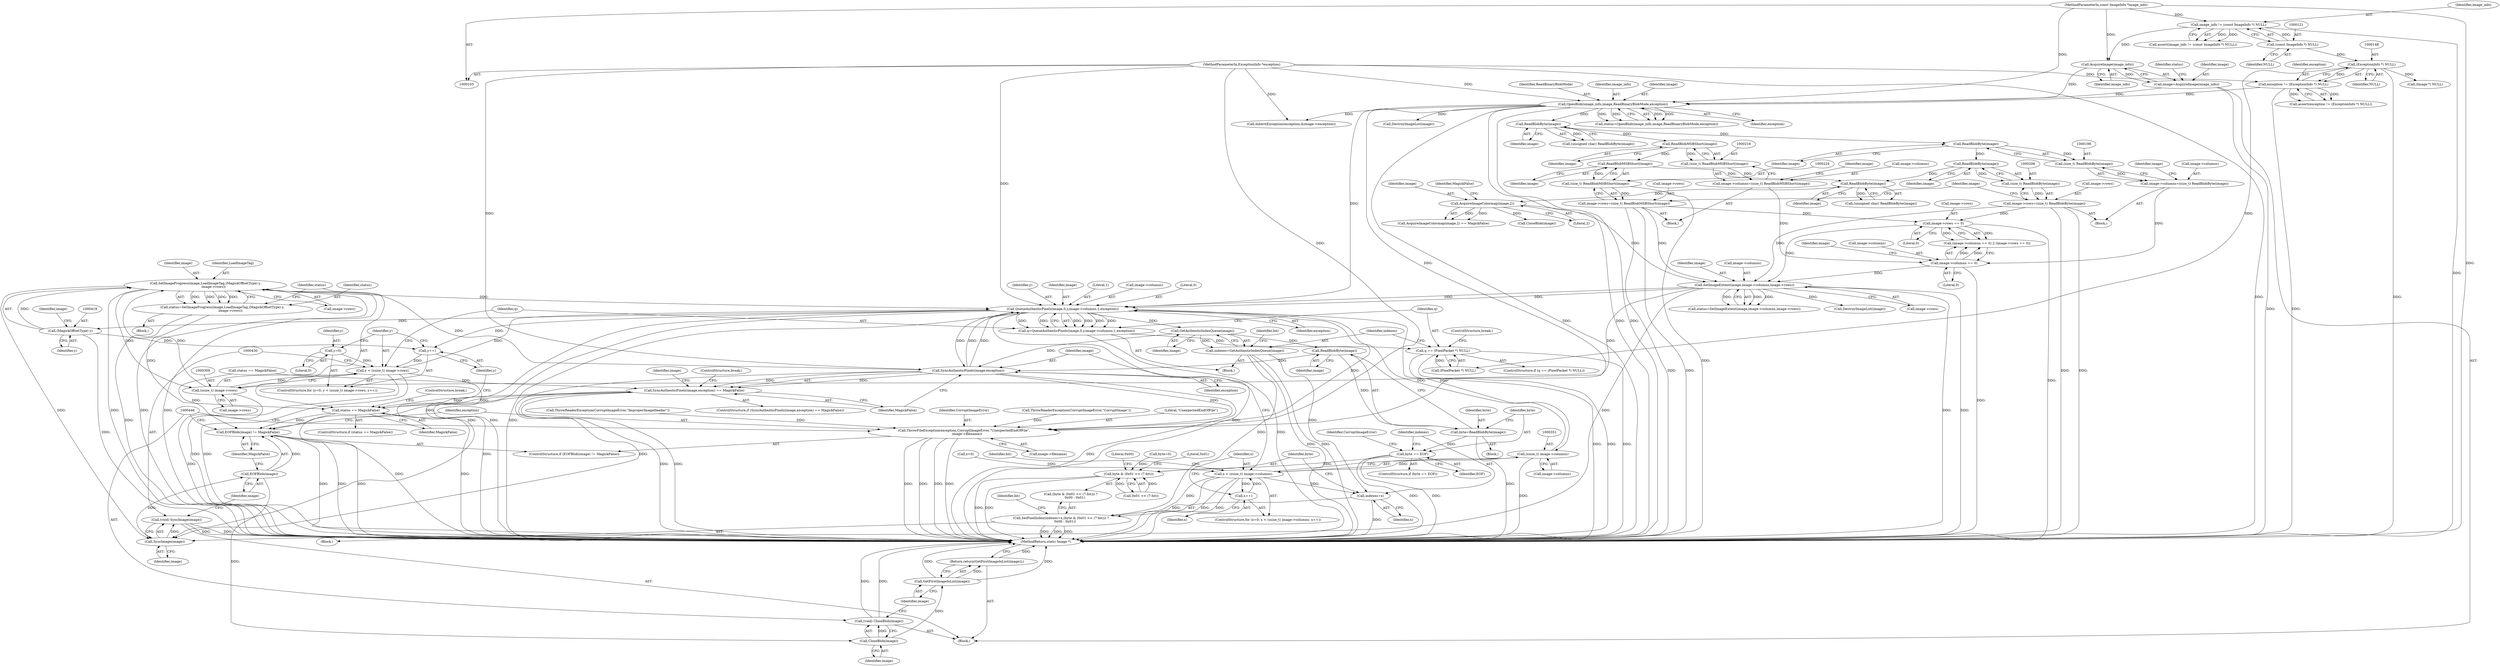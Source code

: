 digraph "0_ImageMagick_f6e9d0d9955e85bdd7540b251cd50d598dacc5e6_40@pointer" {
"1000415" [label="(Call,SetImageProgress(image,LoadImageTag,(MagickOffsetType) y,\n                image->rows))"];
"1000399" [label="(Call,SyncAuthenticPixels(image,exception))"];
"1000365" [label="(Call,ReadBlobByte(image))"];
"1000336" [label="(Call,GetAuthenticIndexQueue(image))"];
"1000318" [label="(Call,QueueAuthenticPixels(image,0,y,image->columns,1,exception))"];
"1000415" [label="(Call,SetImageProgress(image,LoadImageTag,(MagickOffsetType) y,\n                image->rows))"];
"1000418" [label="(Call,(MagickOffsetType) y)"];
"1000308" [label="(Call,(ssize_t) image->rows)"];
"1000280" [label="(Call,SetImageExtent(image,image->columns,image->rows))"];
"1000257" [label="(Call,AcquireImageColormap(image,2))"];
"1000246" [label="(Call,ReadBlobByte(image))"];
"1000225" [label="(Call,ReadBlobMSBShort(image))"];
"1000217" [label="(Call,ReadBlobMSBShort(image))"];
"1000184" [label="(Call,ReadBlobByte(image))"];
"1000162" [label="(Call,OpenBlob(image_info,image,ReadBinaryBlobMode,exception))"];
"1000158" [label="(Call,AcquireImage(image_info))"];
"1000118" [label="(Call,image_info != (const ImageInfo *) NULL)"];
"1000104" [label="(MethodParameterIn,const ImageInfo *image_info)"];
"1000120" [label="(Call,(const ImageInfo *) NULL)"];
"1000156" [label="(Call,image=AcquireImage(image_info))"];
"1000145" [label="(Call,exception != (ExceptionInfo *) NULL)"];
"1000105" [label="(MethodParameterIn,ExceptionInfo *exception)"];
"1000147" [label="(Call,(ExceptionInfo *) NULL)"];
"1000207" [label="(Call,ReadBlobByte(image))"];
"1000199" [label="(Call,ReadBlobByte(image))"];
"1000229" [label="(Call,image->columns == 0)"];
"1000193" [label="(Call,image->columns=(size_t) ReadBlobByte(image))"];
"1000197" [label="(Call,(size_t) ReadBlobByte(image))"];
"1000211" [label="(Call,image->columns=(size_t) ReadBlobMSBShort(image))"];
"1000215" [label="(Call,(size_t) ReadBlobMSBShort(image))"];
"1000234" [label="(Call,image->rows == 0)"];
"1000219" [label="(Call,image->rows=(size_t) ReadBlobMSBShort(image))"];
"1000223" [label="(Call,(size_t) ReadBlobMSBShort(image))"];
"1000201" [label="(Call,image->rows=(size_t) ReadBlobByte(image))"];
"1000205" [label="(Call,(size_t) ReadBlobByte(image))"];
"1000306" [label="(Call,y < (ssize_t) image->rows)"];
"1000303" [label="(Call,y=0)"];
"1000313" [label="(Call,y++)"];
"1000350" [label="(Call,(ssize_t) image->columns)"];
"1000316" [label="(Call,q=QueueAuthenticPixels(image,0,y,image->columns,1,exception))"];
"1000328" [label="(Call,q == (PixelPacket *) NULL)"];
"1000334" [label="(Call,indexes=GetAuthenticIndexQueue(image))"];
"1000374" [label="(Call,SetPixelIndex(indexes+x,(byte & (0x01 << (7-bit))) ?\n        0x00 : 0x01))"];
"1000375" [label="(Call,indexes+x)"];
"1000363" [label="(Call,byte=ReadBlobByte(image))"];
"1000368" [label="(Call,byte == EOF)"];
"1000379" [label="(Call,byte & (0x01 << (7-bit)))"];
"1000398" [label="(Call,SyncAuthenticPixels(image,exception) == MagickFalse)"];
"1000425" [label="(Call,status == MagickFalse)"];
"1000434" [label="(Call,EOFBlob(image) != MagickFalse)"];
"1000413" [label="(Call,status=SetImageProgress(image,LoadImageTag,(MagickOffsetType) y,\n                image->rows))"];
"1000431" [label="(Call,SyncImage(image))"];
"1000429" [label="(Call,(void) SyncImage(image))"];
"1000435" [label="(Call,EOFBlob(image))"];
"1000447" [label="(Call,CloseBlob(image))"];
"1000445" [label="(Call,(void) CloseBlob(image))"];
"1000450" [label="(Call,GetFirstImageInList(image))"];
"1000449" [label="(Return,return(GetFirstImageInList(image));)"];
"1000438" [label="(Call,ThrowFileException(exception,CorruptImageError,\"UnexpectedEndOfFile\",\n      image->filename))"];
"1000348" [label="(Call,x < (ssize_t) image->columns)"];
"1000355" [label="(Call,x++)"];
"1000369" [label="(Identifier,byte)"];
"1000325" [label="(Literal,1)"];
"1000157" [label="(Identifier,image)"];
"1000441" [label="(Literal,\"UnexpectedEndOfFile\")"];
"1000448" [label="(Identifier,image)"];
"1000362" [label="(Block,)"];
"1000221" [label="(Identifier,image)"];
"1000239" [label="(Call,ThrowReaderException(CorruptImageError,\"ImproperImageHeader\"))"];
"1000303" [label="(Call,y=0)"];
"1000317" [label="(Identifier,q)"];
"1000413" [label="(Call,status=SetImageProgress(image,LoadImageTag,(MagickOffsetType) y,\n                image->rows))"];
"1000273" [label="(Call,CloseBlob(image))"];
"1000193" [label="(Call,image->columns=(size_t) ReadBlobByte(image))"];
"1000420" [label="(Identifier,y)"];
"1000165" [label="(Identifier,ReadBinaryBlobMode)"];
"1000174" [label="(Call,DestroyImageList(image))"];
"1000368" [label="(Call,byte == EOF)"];
"1000230" [label="(Call,image->columns)"];
"1000322" [label="(Call,image->columns)"];
"1000345" [label="(Call,x=0)"];
"1000415" [label="(Call,SetImageProgress(image,LoadImageTag,(MagickOffsetType) y,\n                image->rows))"];
"1000235" [label="(Call,image->rows)"];
"1000247" [label="(Identifier,image)"];
"1000341" [label="(Call,byte=0)"];
"1000320" [label="(Literal,0)"];
"1000147" [label="(Call,(ExceptionInfo *) NULL)"];
"1000339" [label="(Identifier,bit)"];
"1000185" [label="(Identifier,image)"];
"1000194" [label="(Call,image->columns)"];
"1000208" [label="(Identifier,image)"];
"1000118" [label="(Call,image_info != (const ImageInfo *) NULL)"];
"1000389" [label="(Identifier,bit)"];
"1000182" [label="(Call,(unsigned char) ReadBlobByte(image))"];
"1000218" [label="(Identifier,image)"];
"1000223" [label="(Call,(size_t) ReadBlobMSBShort(image))"];
"1000162" [label="(Call,OpenBlob(image_info,image,ReadBinaryBlobMode,exception))"];
"1000402" [label="(Identifier,MagickFalse)"];
"1000445" [label="(Call,(void) CloseBlob(image))"];
"1000452" [label="(MethodReturn,static Image *)"];
"1000360" [label="(Identifier,bit)"];
"1000321" [label="(Identifier,y)"];
"1000160" [label="(Call,status=OpenBlob(image_info,image,ReadBinaryBlobMode,exception))"];
"1000217" [label="(Call,ReadBlobMSBShort(image))"];
"1000260" [label="(Identifier,MagickFalse)"];
"1000315" [label="(Block,)"];
"1000285" [label="(Call,image->rows)"];
"1000104" [label="(MethodParameterIn,const ImageInfo *image_info)"];
"1000161" [label="(Identifier,status)"];
"1000449" [label="(Return,return(GetFirstImageInList(image));)"];
"1000437" [label="(Identifier,MagickFalse)"];
"1000215" [label="(Call,(size_t) ReadBlobMSBShort(image))"];
"1000418" [label="(Call,(MagickOffsetType) y)"];
"1000212" [label="(Call,image->columns)"];
"1000225" [label="(Call,ReadBlobMSBShort(image))"];
"1000307" [label="(Identifier,y)"];
"1000281" [label="(Identifier,image)"];
"1000376" [label="(Identifier,indexes)"];
"1000365" [label="(Call,ReadBlobByte(image))"];
"1000318" [label="(Call,QueueAuthenticPixels(image,0,y,image->columns,1,exception))"];
"1000282" [label="(Call,image->columns)"];
"1000164" [label="(Identifier,image)"];
"1000403" [label="(ControlStructure,break;)"];
"1000156" [label="(Call,image=AcquireImage(image_info))"];
"1000375" [label="(Call,indexes+x)"];
"1000334" [label="(Call,indexes=GetAuthenticIndexQueue(image))"];
"1000421" [label="(Call,image->rows)"];
"1000203" [label="(Identifier,image)"];
"1000377" [label="(Identifier,x)"];
"1000192" [label="(Block,)"];
"1000205" [label="(Call,(size_t) ReadBlobByte(image))"];
"1000364" [label="(Identifier,byte)"];
"1000256" [label="(Call,AcquireImageColormap(image,2) == MagickFalse)"];
"1000158" [label="(Call,AcquireImage(image_info))"];
"1000236" [label="(Identifier,image)"];
"1000379" [label="(Call,byte & (0x01 << (7-bit)))"];
"1000436" [label="(Identifier,image)"];
"1000349" [label="(Identifier,x)"];
"1000202" [label="(Call,image->rows)"];
"1000149" [label="(Identifier,NULL)"];
"1000122" [label="(Identifier,NULL)"];
"1000210" [label="(Block,)"];
"1000330" [label="(Call,(PixelPacket *) NULL)"];
"1000438" [label="(Call,ThrowFileException(exception,CorruptImageError,\"UnexpectedEndOfFile\",\n      image->filename))"];
"1000450" [label="(Call,GetFirstImageInList(image))"];
"1000428" [label="(ControlStructure,break;)"];
"1000278" [label="(Call,status=SetImageExtent(image,image->columns,image->rows))"];
"1000258" [label="(Identifier,image)"];
"1000387" [label="(Literal,0x01)"];
"1000344" [label="(ControlStructure,for (x=0; x < (ssize_t) image->columns; x++))"];
"1000201" [label="(Call,image->rows=(size_t) ReadBlobByte(image))"];
"1000146" [label="(Identifier,exception)"];
"1000380" [label="(Identifier,byte)"];
"1000366" [label="(Identifier,image)"];
"1000228" [label="(Call,(image->columns == 0) || (image->rows == 0))"];
"1000219" [label="(Call,image->rows=(size_t) ReadBlobMSBShort(image))"];
"1000117" [label="(Call,assert(image_info != (const ImageInfo *) NULL))"];
"1000422" [label="(Identifier,image)"];
"1000374" [label="(Call,SetPixelIndex(indexes+x,(byte & (0x01 << (7-bit))) ?\n        0x00 : 0x01))"];
"1000442" [label="(Call,image->filename)"];
"1000229" [label="(Call,image->columns == 0)"];
"1000316" [label="(Call,q=QueueAuthenticPixels(image,0,y,image->columns,1,exception))"];
"1000246" [label="(Call,ReadBlobByte(image))"];
"1000431" [label="(Call,SyncImage(image))"];
"1000314" [label="(Identifier,y)"];
"1000326" [label="(Identifier,exception)"];
"1000120" [label="(Call,(const ImageInfo *) NULL)"];
"1000414" [label="(Identifier,status)"];
"1000305" [label="(Literal,0)"];
"1000432" [label="(Identifier,image)"];
"1000163" [label="(Identifier,image_info)"];
"1000231" [label="(Identifier,image)"];
"1000159" [label="(Identifier,image_info)"];
"1000424" [label="(ControlStructure,if (status == MagickFalse))"];
"1000327" [label="(ControlStructure,if (q == (PixelPacket *) NULL))"];
"1000302" [label="(ControlStructure,for (y=0; y < (ssize_t) image->rows; y++))"];
"1000426" [label="(Identifier,status)"];
"1000259" [label="(Literal,2)"];
"1000336" [label="(Call,GetAuthenticIndexQueue(image))"];
"1000238" [label="(Literal,0)"];
"1000328" [label="(Call,q == (PixelPacket *) NULL)"];
"1000372" [label="(Identifier,CorruptImageError)"];
"1000381" [label="(Call,0x01 << (7-bit))"];
"1000427" [label="(Identifier,MagickFalse)"];
"1000440" [label="(Identifier,CorruptImageError)"];
"1000337" [label="(Identifier,image)"];
"1000119" [label="(Identifier,image_info)"];
"1000434" [label="(Call,EOFBlob(image) != MagickFalse)"];
"1000398" [label="(Call,SyncAuthenticPixels(image,exception) == MagickFalse)"];
"1000280" [label="(Call,SetImageExtent(image,image->columns,image->rows))"];
"1000352" [label="(Call,image->columns)"];
"1000370" [label="(Identifier,EOF)"];
"1000386" [label="(Literal,0x00)"];
"1000257" [label="(Call,AcquireImageColormap(image,2))"];
"1000397" [label="(ControlStructure,if (SyncAuthenticPixels(image,exception) == MagickFalse))"];
"1000451" [label="(Identifier,image)"];
"1000447" [label="(Call,CloseBlob(image))"];
"1000300" [label="(Call,DestroyImageList(image))"];
"1000350" [label="(Call,(ssize_t) image->columns)"];
"1000233" [label="(Literal,0)"];
"1000211" [label="(Call,image->columns=(size_t) ReadBlobMSBShort(image))"];
"1000401" [label="(Identifier,exception)"];
"1000106" [label="(Block,)"];
"1000166" [label="(Identifier,exception)"];
"1000184" [label="(Call,ReadBlobByte(image))"];
"1000429" [label="(Call,(void) SyncImage(image))"];
"1000333" [label="(ControlStructure,break;)"];
"1000329" [label="(Identifier,q)"];
"1000226" [label="(Identifier,image)"];
"1000355" [label="(Call,x++)"];
"1000367" [label="(ControlStructure,if (byte == EOF))"];
"1000304" [label="(Identifier,y)"];
"1000425" [label="(Call,status == MagickFalse)"];
"1000433" [label="(ControlStructure,if (EOFBlob(image) != MagickFalse))"];
"1000439" [label="(Identifier,exception)"];
"1000145" [label="(Call,exception != (ExceptionInfo *) NULL)"];
"1000199" [label="(Call,ReadBlobByte(image))"];
"1000289" [label="(Call,status == MagickFalse)"];
"1000306" [label="(Call,y < (ssize_t) image->rows)"];
"1000144" [label="(Call,assert(exception != (ExceptionInfo *) NULL))"];
"1000177" [label="(Call,(Image *) NULL)"];
"1000399" [label="(Call,SyncAuthenticPixels(image,exception))"];
"1000357" [label="(Block,)"];
"1000234" [label="(Call,image->rows == 0)"];
"1000356" [label="(Identifier,x)"];
"1000417" [label="(Identifier,LoadImageTag)"];
"1000200" [label="(Identifier,image)"];
"1000313" [label="(Call,y++)"];
"1000220" [label="(Call,image->rows)"];
"1000310" [label="(Call,image->rows)"];
"1000207" [label="(Call,ReadBlobByte(image))"];
"1000293" [label="(Call,InheritException(exception,&image->exception))"];
"1000416" [label="(Identifier,image)"];
"1000371" [label="(Call,ThrowReaderException(CorruptImageError,\"CorruptImage\"))"];
"1000244" [label="(Call,(unsigned char) ReadBlobByte(image))"];
"1000412" [label="(Block,)"];
"1000363" [label="(Call,byte=ReadBlobByte(image))"];
"1000197" [label="(Call,(size_t) ReadBlobByte(image))"];
"1000378" [label="(Call,(byte & (0x01 << (7-bit))) ?\n        0x00 : 0x01)"];
"1000435" [label="(Call,EOFBlob(image))"];
"1000400" [label="(Identifier,image)"];
"1000407" [label="(Identifier,image)"];
"1000319" [label="(Identifier,image)"];
"1000105" [label="(MethodParameterIn,ExceptionInfo *exception)"];
"1000308" [label="(Call,(ssize_t) image->rows)"];
"1000335" [label="(Identifier,indexes)"];
"1000348" [label="(Call,x < (ssize_t) image->columns)"];
"1000415" -> "1000413"  [label="AST: "];
"1000415" -> "1000421"  [label="CFG: "];
"1000416" -> "1000415"  [label="AST: "];
"1000417" -> "1000415"  [label="AST: "];
"1000418" -> "1000415"  [label="AST: "];
"1000421" -> "1000415"  [label="AST: "];
"1000413" -> "1000415"  [label="CFG: "];
"1000415" -> "1000452"  [label="DDG: "];
"1000415" -> "1000452"  [label="DDG: "];
"1000415" -> "1000452"  [label="DDG: "];
"1000415" -> "1000308"  [label="DDG: "];
"1000415" -> "1000318"  [label="DDG: "];
"1000415" -> "1000413"  [label="DDG: "];
"1000415" -> "1000413"  [label="DDG: "];
"1000415" -> "1000413"  [label="DDG: "];
"1000415" -> "1000413"  [label="DDG: "];
"1000399" -> "1000415"  [label="DDG: "];
"1000418" -> "1000415"  [label="DDG: "];
"1000308" -> "1000415"  [label="DDG: "];
"1000415" -> "1000431"  [label="DDG: "];
"1000399" -> "1000398"  [label="AST: "];
"1000399" -> "1000401"  [label="CFG: "];
"1000400" -> "1000399"  [label="AST: "];
"1000401" -> "1000399"  [label="AST: "];
"1000402" -> "1000399"  [label="CFG: "];
"1000399" -> "1000452"  [label="DDG: "];
"1000399" -> "1000318"  [label="DDG: "];
"1000399" -> "1000318"  [label="DDG: "];
"1000399" -> "1000398"  [label="DDG: "];
"1000399" -> "1000398"  [label="DDG: "];
"1000365" -> "1000399"  [label="DDG: "];
"1000336" -> "1000399"  [label="DDG: "];
"1000318" -> "1000399"  [label="DDG: "];
"1000105" -> "1000399"  [label="DDG: "];
"1000399" -> "1000431"  [label="DDG: "];
"1000399" -> "1000438"  [label="DDG: "];
"1000365" -> "1000363"  [label="AST: "];
"1000365" -> "1000366"  [label="CFG: "];
"1000366" -> "1000365"  [label="AST: "];
"1000363" -> "1000365"  [label="CFG: "];
"1000365" -> "1000363"  [label="DDG: "];
"1000336" -> "1000365"  [label="DDG: "];
"1000336" -> "1000334"  [label="AST: "];
"1000336" -> "1000337"  [label="CFG: "];
"1000337" -> "1000336"  [label="AST: "];
"1000334" -> "1000336"  [label="CFG: "];
"1000336" -> "1000334"  [label="DDG: "];
"1000318" -> "1000336"  [label="DDG: "];
"1000318" -> "1000316"  [label="AST: "];
"1000318" -> "1000326"  [label="CFG: "];
"1000319" -> "1000318"  [label="AST: "];
"1000320" -> "1000318"  [label="AST: "];
"1000321" -> "1000318"  [label="AST: "];
"1000322" -> "1000318"  [label="AST: "];
"1000325" -> "1000318"  [label="AST: "];
"1000326" -> "1000318"  [label="AST: "];
"1000316" -> "1000318"  [label="CFG: "];
"1000318" -> "1000452"  [label="DDG: "];
"1000318" -> "1000452"  [label="DDG: "];
"1000318" -> "1000452"  [label="DDG: "];
"1000318" -> "1000313"  [label="DDG: "];
"1000318" -> "1000316"  [label="DDG: "];
"1000318" -> "1000316"  [label="DDG: "];
"1000318" -> "1000316"  [label="DDG: "];
"1000318" -> "1000316"  [label="DDG: "];
"1000318" -> "1000316"  [label="DDG: "];
"1000318" -> "1000316"  [label="DDG: "];
"1000280" -> "1000318"  [label="DDG: "];
"1000280" -> "1000318"  [label="DDG: "];
"1000306" -> "1000318"  [label="DDG: "];
"1000350" -> "1000318"  [label="DDG: "];
"1000162" -> "1000318"  [label="DDG: "];
"1000105" -> "1000318"  [label="DDG: "];
"1000318" -> "1000350"  [label="DDG: "];
"1000318" -> "1000418"  [label="DDG: "];
"1000318" -> "1000431"  [label="DDG: "];
"1000318" -> "1000438"  [label="DDG: "];
"1000418" -> "1000420"  [label="CFG: "];
"1000419" -> "1000418"  [label="AST: "];
"1000420" -> "1000418"  [label="AST: "];
"1000422" -> "1000418"  [label="CFG: "];
"1000418" -> "1000452"  [label="DDG: "];
"1000418" -> "1000313"  [label="DDG: "];
"1000308" -> "1000306"  [label="AST: "];
"1000308" -> "1000310"  [label="CFG: "];
"1000309" -> "1000308"  [label="AST: "];
"1000310" -> "1000308"  [label="AST: "];
"1000306" -> "1000308"  [label="CFG: "];
"1000308" -> "1000452"  [label="DDG: "];
"1000308" -> "1000306"  [label="DDG: "];
"1000280" -> "1000308"  [label="DDG: "];
"1000280" -> "1000278"  [label="AST: "];
"1000280" -> "1000285"  [label="CFG: "];
"1000281" -> "1000280"  [label="AST: "];
"1000282" -> "1000280"  [label="AST: "];
"1000285" -> "1000280"  [label="AST: "];
"1000278" -> "1000280"  [label="CFG: "];
"1000280" -> "1000452"  [label="DDG: "];
"1000280" -> "1000452"  [label="DDG: "];
"1000280" -> "1000278"  [label="DDG: "];
"1000280" -> "1000278"  [label="DDG: "];
"1000280" -> "1000278"  [label="DDG: "];
"1000257" -> "1000280"  [label="DDG: "];
"1000229" -> "1000280"  [label="DDG: "];
"1000234" -> "1000280"  [label="DDG: "];
"1000219" -> "1000280"  [label="DDG: "];
"1000201" -> "1000280"  [label="DDG: "];
"1000280" -> "1000300"  [label="DDG: "];
"1000280" -> "1000431"  [label="DDG: "];
"1000257" -> "1000256"  [label="AST: "];
"1000257" -> "1000259"  [label="CFG: "];
"1000258" -> "1000257"  [label="AST: "];
"1000259" -> "1000257"  [label="AST: "];
"1000260" -> "1000257"  [label="CFG: "];
"1000257" -> "1000256"  [label="DDG: "];
"1000257" -> "1000256"  [label="DDG: "];
"1000246" -> "1000257"  [label="DDG: "];
"1000257" -> "1000273"  [label="DDG: "];
"1000246" -> "1000244"  [label="AST: "];
"1000246" -> "1000247"  [label="CFG: "];
"1000247" -> "1000246"  [label="AST: "];
"1000244" -> "1000246"  [label="CFG: "];
"1000246" -> "1000244"  [label="DDG: "];
"1000225" -> "1000246"  [label="DDG: "];
"1000207" -> "1000246"  [label="DDG: "];
"1000225" -> "1000223"  [label="AST: "];
"1000225" -> "1000226"  [label="CFG: "];
"1000226" -> "1000225"  [label="AST: "];
"1000223" -> "1000225"  [label="CFG: "];
"1000225" -> "1000223"  [label="DDG: "];
"1000217" -> "1000225"  [label="DDG: "];
"1000217" -> "1000215"  [label="AST: "];
"1000217" -> "1000218"  [label="CFG: "];
"1000218" -> "1000217"  [label="AST: "];
"1000215" -> "1000217"  [label="CFG: "];
"1000217" -> "1000215"  [label="DDG: "];
"1000184" -> "1000217"  [label="DDG: "];
"1000184" -> "1000182"  [label="AST: "];
"1000184" -> "1000185"  [label="CFG: "];
"1000185" -> "1000184"  [label="AST: "];
"1000182" -> "1000184"  [label="CFG: "];
"1000184" -> "1000182"  [label="DDG: "];
"1000162" -> "1000184"  [label="DDG: "];
"1000184" -> "1000199"  [label="DDG: "];
"1000162" -> "1000160"  [label="AST: "];
"1000162" -> "1000166"  [label="CFG: "];
"1000163" -> "1000162"  [label="AST: "];
"1000164" -> "1000162"  [label="AST: "];
"1000165" -> "1000162"  [label="AST: "];
"1000166" -> "1000162"  [label="AST: "];
"1000160" -> "1000162"  [label="CFG: "];
"1000162" -> "1000452"  [label="DDG: "];
"1000162" -> "1000452"  [label="DDG: "];
"1000162" -> "1000452"  [label="DDG: "];
"1000162" -> "1000160"  [label="DDG: "];
"1000162" -> "1000160"  [label="DDG: "];
"1000162" -> "1000160"  [label="DDG: "];
"1000162" -> "1000160"  [label="DDG: "];
"1000158" -> "1000162"  [label="DDG: "];
"1000104" -> "1000162"  [label="DDG: "];
"1000156" -> "1000162"  [label="DDG: "];
"1000145" -> "1000162"  [label="DDG: "];
"1000105" -> "1000162"  [label="DDG: "];
"1000162" -> "1000174"  [label="DDG: "];
"1000162" -> "1000293"  [label="DDG: "];
"1000162" -> "1000438"  [label="DDG: "];
"1000158" -> "1000156"  [label="AST: "];
"1000158" -> "1000159"  [label="CFG: "];
"1000159" -> "1000158"  [label="AST: "];
"1000156" -> "1000158"  [label="CFG: "];
"1000158" -> "1000156"  [label="DDG: "];
"1000118" -> "1000158"  [label="DDG: "];
"1000104" -> "1000158"  [label="DDG: "];
"1000118" -> "1000117"  [label="AST: "];
"1000118" -> "1000120"  [label="CFG: "];
"1000119" -> "1000118"  [label="AST: "];
"1000120" -> "1000118"  [label="AST: "];
"1000117" -> "1000118"  [label="CFG: "];
"1000118" -> "1000452"  [label="DDG: "];
"1000118" -> "1000117"  [label="DDG: "];
"1000118" -> "1000117"  [label="DDG: "];
"1000104" -> "1000118"  [label="DDG: "];
"1000120" -> "1000118"  [label="DDG: "];
"1000104" -> "1000103"  [label="AST: "];
"1000104" -> "1000452"  [label="DDG: "];
"1000120" -> "1000122"  [label="CFG: "];
"1000121" -> "1000120"  [label="AST: "];
"1000122" -> "1000120"  [label="AST: "];
"1000120" -> "1000147"  [label="DDG: "];
"1000156" -> "1000106"  [label="AST: "];
"1000157" -> "1000156"  [label="AST: "];
"1000161" -> "1000156"  [label="CFG: "];
"1000156" -> "1000452"  [label="DDG: "];
"1000145" -> "1000144"  [label="AST: "];
"1000145" -> "1000147"  [label="CFG: "];
"1000146" -> "1000145"  [label="AST: "];
"1000147" -> "1000145"  [label="AST: "];
"1000144" -> "1000145"  [label="CFG: "];
"1000145" -> "1000452"  [label="DDG: "];
"1000145" -> "1000144"  [label="DDG: "];
"1000145" -> "1000144"  [label="DDG: "];
"1000105" -> "1000145"  [label="DDG: "];
"1000147" -> "1000145"  [label="DDG: "];
"1000105" -> "1000103"  [label="AST: "];
"1000105" -> "1000452"  [label="DDG: "];
"1000105" -> "1000293"  [label="DDG: "];
"1000105" -> "1000438"  [label="DDG: "];
"1000147" -> "1000149"  [label="CFG: "];
"1000148" -> "1000147"  [label="AST: "];
"1000149" -> "1000147"  [label="AST: "];
"1000147" -> "1000452"  [label="DDG: "];
"1000147" -> "1000177"  [label="DDG: "];
"1000147" -> "1000330"  [label="DDG: "];
"1000207" -> "1000205"  [label="AST: "];
"1000207" -> "1000208"  [label="CFG: "];
"1000208" -> "1000207"  [label="AST: "];
"1000205" -> "1000207"  [label="CFG: "];
"1000207" -> "1000205"  [label="DDG: "];
"1000199" -> "1000207"  [label="DDG: "];
"1000199" -> "1000197"  [label="AST: "];
"1000199" -> "1000200"  [label="CFG: "];
"1000200" -> "1000199"  [label="AST: "];
"1000197" -> "1000199"  [label="CFG: "];
"1000199" -> "1000197"  [label="DDG: "];
"1000229" -> "1000228"  [label="AST: "];
"1000229" -> "1000233"  [label="CFG: "];
"1000230" -> "1000229"  [label="AST: "];
"1000233" -> "1000229"  [label="AST: "];
"1000236" -> "1000229"  [label="CFG: "];
"1000228" -> "1000229"  [label="CFG: "];
"1000229" -> "1000452"  [label="DDG: "];
"1000229" -> "1000228"  [label="DDG: "];
"1000229" -> "1000228"  [label="DDG: "];
"1000193" -> "1000229"  [label="DDG: "];
"1000211" -> "1000229"  [label="DDG: "];
"1000193" -> "1000192"  [label="AST: "];
"1000193" -> "1000197"  [label="CFG: "];
"1000194" -> "1000193"  [label="AST: "];
"1000197" -> "1000193"  [label="AST: "];
"1000203" -> "1000193"  [label="CFG: "];
"1000197" -> "1000193"  [label="DDG: "];
"1000198" -> "1000197"  [label="AST: "];
"1000211" -> "1000210"  [label="AST: "];
"1000211" -> "1000215"  [label="CFG: "];
"1000212" -> "1000211"  [label="AST: "];
"1000215" -> "1000211"  [label="AST: "];
"1000221" -> "1000211"  [label="CFG: "];
"1000215" -> "1000211"  [label="DDG: "];
"1000216" -> "1000215"  [label="AST: "];
"1000234" -> "1000228"  [label="AST: "];
"1000234" -> "1000238"  [label="CFG: "];
"1000235" -> "1000234"  [label="AST: "];
"1000238" -> "1000234"  [label="AST: "];
"1000228" -> "1000234"  [label="CFG: "];
"1000234" -> "1000452"  [label="DDG: "];
"1000234" -> "1000228"  [label="DDG: "];
"1000234" -> "1000228"  [label="DDG: "];
"1000219" -> "1000234"  [label="DDG: "];
"1000201" -> "1000234"  [label="DDG: "];
"1000219" -> "1000210"  [label="AST: "];
"1000219" -> "1000223"  [label="CFG: "];
"1000220" -> "1000219"  [label="AST: "];
"1000223" -> "1000219"  [label="AST: "];
"1000231" -> "1000219"  [label="CFG: "];
"1000219" -> "1000452"  [label="DDG: "];
"1000219" -> "1000452"  [label="DDG: "];
"1000223" -> "1000219"  [label="DDG: "];
"1000224" -> "1000223"  [label="AST: "];
"1000223" -> "1000452"  [label="DDG: "];
"1000201" -> "1000192"  [label="AST: "];
"1000201" -> "1000205"  [label="CFG: "];
"1000202" -> "1000201"  [label="AST: "];
"1000205" -> "1000201"  [label="AST: "];
"1000231" -> "1000201"  [label="CFG: "];
"1000201" -> "1000452"  [label="DDG: "];
"1000201" -> "1000452"  [label="DDG: "];
"1000205" -> "1000201"  [label="DDG: "];
"1000206" -> "1000205"  [label="AST: "];
"1000306" -> "1000302"  [label="AST: "];
"1000307" -> "1000306"  [label="AST: "];
"1000317" -> "1000306"  [label="CFG: "];
"1000430" -> "1000306"  [label="CFG: "];
"1000306" -> "1000452"  [label="DDG: "];
"1000306" -> "1000452"  [label="DDG: "];
"1000306" -> "1000452"  [label="DDG: "];
"1000303" -> "1000306"  [label="DDG: "];
"1000313" -> "1000306"  [label="DDG: "];
"1000303" -> "1000302"  [label="AST: "];
"1000303" -> "1000305"  [label="CFG: "];
"1000304" -> "1000303"  [label="AST: "];
"1000305" -> "1000303"  [label="AST: "];
"1000307" -> "1000303"  [label="CFG: "];
"1000313" -> "1000302"  [label="AST: "];
"1000313" -> "1000314"  [label="CFG: "];
"1000314" -> "1000313"  [label="AST: "];
"1000307" -> "1000313"  [label="CFG: "];
"1000350" -> "1000348"  [label="AST: "];
"1000350" -> "1000352"  [label="CFG: "];
"1000351" -> "1000350"  [label="AST: "];
"1000352" -> "1000350"  [label="AST: "];
"1000348" -> "1000350"  [label="CFG: "];
"1000350" -> "1000452"  [label="DDG: "];
"1000350" -> "1000348"  [label="DDG: "];
"1000316" -> "1000315"  [label="AST: "];
"1000317" -> "1000316"  [label="AST: "];
"1000329" -> "1000316"  [label="CFG: "];
"1000316" -> "1000452"  [label="DDG: "];
"1000316" -> "1000328"  [label="DDG: "];
"1000328" -> "1000327"  [label="AST: "];
"1000328" -> "1000330"  [label="CFG: "];
"1000329" -> "1000328"  [label="AST: "];
"1000330" -> "1000328"  [label="AST: "];
"1000333" -> "1000328"  [label="CFG: "];
"1000335" -> "1000328"  [label="CFG: "];
"1000328" -> "1000452"  [label="DDG: "];
"1000328" -> "1000452"  [label="DDG: "];
"1000328" -> "1000452"  [label="DDG: "];
"1000330" -> "1000328"  [label="DDG: "];
"1000334" -> "1000315"  [label="AST: "];
"1000335" -> "1000334"  [label="AST: "];
"1000339" -> "1000334"  [label="CFG: "];
"1000334" -> "1000452"  [label="DDG: "];
"1000334" -> "1000452"  [label="DDG: "];
"1000334" -> "1000374"  [label="DDG: "];
"1000334" -> "1000375"  [label="DDG: "];
"1000374" -> "1000357"  [label="AST: "];
"1000374" -> "1000378"  [label="CFG: "];
"1000375" -> "1000374"  [label="AST: "];
"1000378" -> "1000374"  [label="AST: "];
"1000389" -> "1000374"  [label="CFG: "];
"1000374" -> "1000452"  [label="DDG: "];
"1000374" -> "1000452"  [label="DDG: "];
"1000374" -> "1000452"  [label="DDG: "];
"1000348" -> "1000374"  [label="DDG: "];
"1000375" -> "1000377"  [label="CFG: "];
"1000376" -> "1000375"  [label="AST: "];
"1000377" -> "1000375"  [label="AST: "];
"1000380" -> "1000375"  [label="CFG: "];
"1000375" -> "1000452"  [label="DDG: "];
"1000348" -> "1000375"  [label="DDG: "];
"1000363" -> "1000362"  [label="AST: "];
"1000364" -> "1000363"  [label="AST: "];
"1000369" -> "1000363"  [label="CFG: "];
"1000363" -> "1000452"  [label="DDG: "];
"1000363" -> "1000368"  [label="DDG: "];
"1000368" -> "1000367"  [label="AST: "];
"1000368" -> "1000370"  [label="CFG: "];
"1000369" -> "1000368"  [label="AST: "];
"1000370" -> "1000368"  [label="AST: "];
"1000372" -> "1000368"  [label="CFG: "];
"1000376" -> "1000368"  [label="CFG: "];
"1000368" -> "1000452"  [label="DDG: "];
"1000368" -> "1000452"  [label="DDG: "];
"1000368" -> "1000379"  [label="DDG: "];
"1000379" -> "1000378"  [label="AST: "];
"1000379" -> "1000381"  [label="CFG: "];
"1000380" -> "1000379"  [label="AST: "];
"1000381" -> "1000379"  [label="AST: "];
"1000386" -> "1000379"  [label="CFG: "];
"1000387" -> "1000379"  [label="CFG: "];
"1000379" -> "1000452"  [label="DDG: "];
"1000379" -> "1000452"  [label="DDG: "];
"1000341" -> "1000379"  [label="DDG: "];
"1000381" -> "1000379"  [label="DDG: "];
"1000381" -> "1000379"  [label="DDG: "];
"1000398" -> "1000397"  [label="AST: "];
"1000398" -> "1000402"  [label="CFG: "];
"1000402" -> "1000398"  [label="AST: "];
"1000403" -> "1000398"  [label="CFG: "];
"1000407" -> "1000398"  [label="CFG: "];
"1000398" -> "1000452"  [label="DDG: "];
"1000398" -> "1000452"  [label="DDG: "];
"1000289" -> "1000398"  [label="DDG: "];
"1000425" -> "1000398"  [label="DDG: "];
"1000398" -> "1000425"  [label="DDG: "];
"1000398" -> "1000434"  [label="DDG: "];
"1000425" -> "1000424"  [label="AST: "];
"1000425" -> "1000427"  [label="CFG: "];
"1000426" -> "1000425"  [label="AST: "];
"1000427" -> "1000425"  [label="AST: "];
"1000428" -> "1000425"  [label="CFG: "];
"1000314" -> "1000425"  [label="CFG: "];
"1000425" -> "1000452"  [label="DDG: "];
"1000425" -> "1000452"  [label="DDG: "];
"1000413" -> "1000425"  [label="DDG: "];
"1000425" -> "1000434"  [label="DDG: "];
"1000434" -> "1000433"  [label="AST: "];
"1000434" -> "1000437"  [label="CFG: "];
"1000435" -> "1000434"  [label="AST: "];
"1000437" -> "1000434"  [label="AST: "];
"1000439" -> "1000434"  [label="CFG: "];
"1000446" -> "1000434"  [label="CFG: "];
"1000434" -> "1000452"  [label="DDG: "];
"1000434" -> "1000452"  [label="DDG: "];
"1000434" -> "1000452"  [label="DDG: "];
"1000435" -> "1000434"  [label="DDG: "];
"1000289" -> "1000434"  [label="DDG: "];
"1000413" -> "1000412"  [label="AST: "];
"1000414" -> "1000413"  [label="AST: "];
"1000426" -> "1000413"  [label="CFG: "];
"1000413" -> "1000452"  [label="DDG: "];
"1000431" -> "1000429"  [label="AST: "];
"1000431" -> "1000432"  [label="CFG: "];
"1000432" -> "1000431"  [label="AST: "];
"1000429" -> "1000431"  [label="CFG: "];
"1000431" -> "1000429"  [label="DDG: "];
"1000431" -> "1000435"  [label="DDG: "];
"1000429" -> "1000106"  [label="AST: "];
"1000430" -> "1000429"  [label="AST: "];
"1000436" -> "1000429"  [label="CFG: "];
"1000429" -> "1000452"  [label="DDG: "];
"1000429" -> "1000452"  [label="DDG: "];
"1000435" -> "1000436"  [label="CFG: "];
"1000436" -> "1000435"  [label="AST: "];
"1000437" -> "1000435"  [label="CFG: "];
"1000435" -> "1000447"  [label="DDG: "];
"1000447" -> "1000445"  [label="AST: "];
"1000447" -> "1000448"  [label="CFG: "];
"1000448" -> "1000447"  [label="AST: "];
"1000445" -> "1000447"  [label="CFG: "];
"1000447" -> "1000445"  [label="DDG: "];
"1000447" -> "1000450"  [label="DDG: "];
"1000445" -> "1000106"  [label="AST: "];
"1000446" -> "1000445"  [label="AST: "];
"1000451" -> "1000445"  [label="CFG: "];
"1000445" -> "1000452"  [label="DDG: "];
"1000445" -> "1000452"  [label="DDG: "];
"1000450" -> "1000449"  [label="AST: "];
"1000450" -> "1000451"  [label="CFG: "];
"1000451" -> "1000450"  [label="AST: "];
"1000449" -> "1000450"  [label="CFG: "];
"1000450" -> "1000452"  [label="DDG: "];
"1000450" -> "1000452"  [label="DDG: "];
"1000450" -> "1000449"  [label="DDG: "];
"1000449" -> "1000106"  [label="AST: "];
"1000452" -> "1000449"  [label="CFG: "];
"1000449" -> "1000452"  [label="DDG: "];
"1000438" -> "1000433"  [label="AST: "];
"1000438" -> "1000442"  [label="CFG: "];
"1000439" -> "1000438"  [label="AST: "];
"1000440" -> "1000438"  [label="AST: "];
"1000441" -> "1000438"  [label="AST: "];
"1000442" -> "1000438"  [label="AST: "];
"1000446" -> "1000438"  [label="CFG: "];
"1000438" -> "1000452"  [label="DDG: "];
"1000438" -> "1000452"  [label="DDG: "];
"1000438" -> "1000452"  [label="DDG: "];
"1000438" -> "1000452"  [label="DDG: "];
"1000239" -> "1000438"  [label="DDG: "];
"1000371" -> "1000438"  [label="DDG: "];
"1000348" -> "1000344"  [label="AST: "];
"1000349" -> "1000348"  [label="AST: "];
"1000360" -> "1000348"  [label="CFG: "];
"1000400" -> "1000348"  [label="CFG: "];
"1000348" -> "1000452"  [label="DDG: "];
"1000348" -> "1000452"  [label="DDG: "];
"1000348" -> "1000452"  [label="DDG: "];
"1000355" -> "1000348"  [label="DDG: "];
"1000345" -> "1000348"  [label="DDG: "];
"1000348" -> "1000355"  [label="DDG: "];
"1000355" -> "1000344"  [label="AST: "];
"1000355" -> "1000356"  [label="CFG: "];
"1000356" -> "1000355"  [label="AST: "];
"1000349" -> "1000355"  [label="CFG: "];
}

